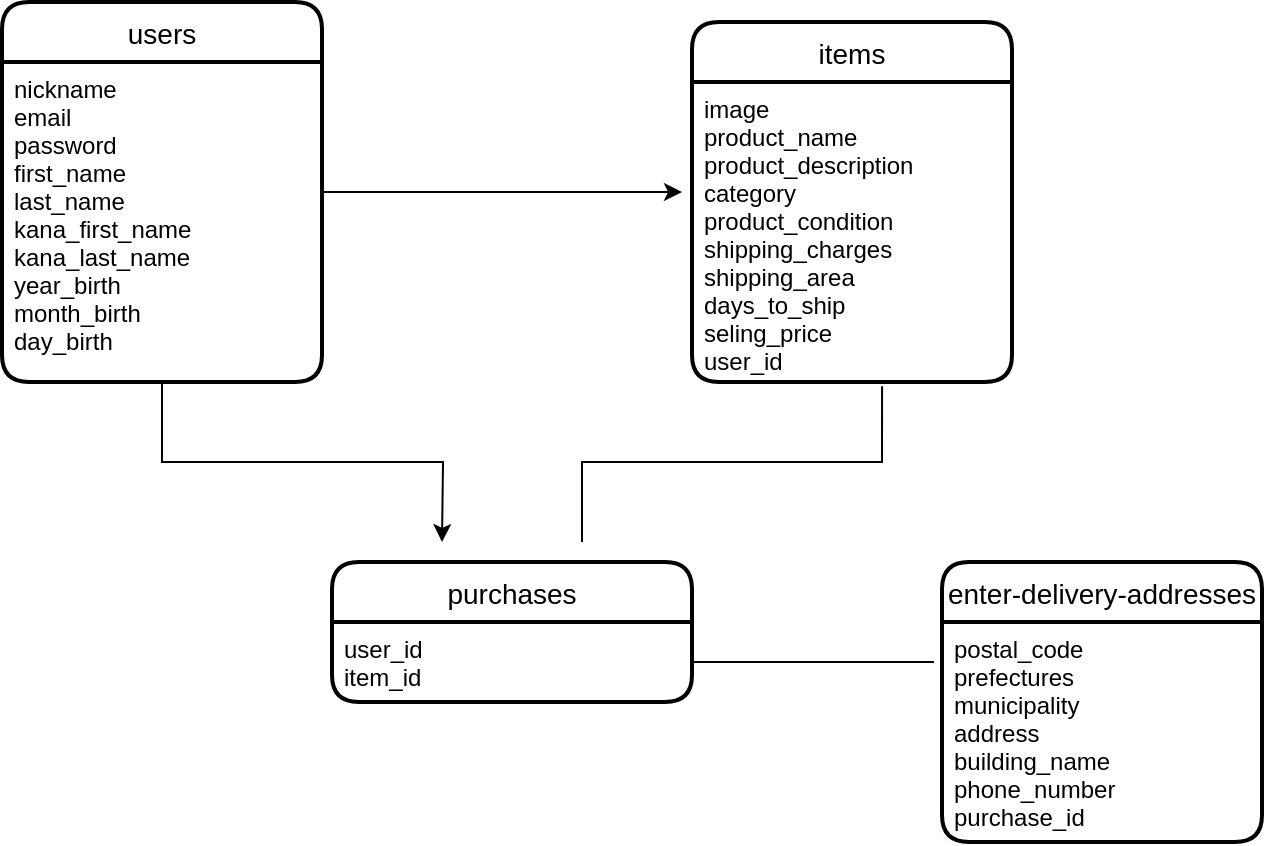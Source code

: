 <mxfile version="13.10.0" type="embed">
    <diagram id="V4T1f_IJsSfLqe7xtE0_" name="Page-1">
        <mxGraphModel dx="728" dy="680" grid="1" gridSize="10" guides="1" tooltips="1" connect="1" arrows="1" fold="1" page="1" pageScale="1" pageWidth="850" pageHeight="1100" math="0" shadow="0">
            <root>
                <mxCell id="0"/>
                <mxCell id="1" parent="0"/>
                <mxCell id="101" value="" style="edgeStyle=orthogonalEdgeStyle;rounded=0;orthogonalLoop=1;jettySize=auto;html=1;fontFamily=Helvetica;" edge="1" parent="1" source="94">
                    <mxGeometry relative="1" as="geometry">
                        <mxPoint x="420" y="215" as="targetPoint"/>
                    </mxGeometry>
                </mxCell>
                <mxCell id="94" value="users" style="swimlane;childLayout=stackLayout;horizontal=1;startSize=30;horizontalStack=0;rounded=1;fontSize=14;fontStyle=0;strokeWidth=2;resizeParent=0;resizeLast=1;shadow=0;dashed=0;align=center;" vertex="1" parent="1">
                    <mxGeometry x="80" y="120" width="160" height="190" as="geometry"/>
                </mxCell>
                <mxCell id="95" value="nickname&#10;email&#10;password&#10;first_name&#10;last_name&#10;kana_first_name&#10;kana_last_name&#10;year_birth&#10;month_birth&#10;day_birth" style="align=left;strokeColor=none;fillColor=none;spacingLeft=4;fontSize=12;verticalAlign=top;resizable=0;rotatable=0;part=1;" vertex="1" parent="94">
                    <mxGeometry y="30" width="160" height="160" as="geometry"/>
                </mxCell>
                <mxCell id="96" value="items" style="swimlane;childLayout=stackLayout;horizontal=1;startSize=30;horizontalStack=0;rounded=1;fontSize=14;fontStyle=0;strokeWidth=2;resizeParent=0;resizeLast=1;shadow=0;dashed=0;align=center;" vertex="1" parent="1">
                    <mxGeometry x="425" y="130" width="160" height="180" as="geometry"/>
                </mxCell>
                <mxCell id="97" value="image&#10;product_name&#10;product_description&#10;category&#10;product_condition&#10;shipping_charges&#10;shipping_area&#10;days_to_ship&#10;seling_price&#10;user_id" style="align=left;strokeColor=none;fillColor=none;spacingLeft=4;fontSize=12;verticalAlign=top;resizable=0;rotatable=0;part=1;" vertex="1" parent="96">
                    <mxGeometry y="30" width="160" height="150" as="geometry"/>
                </mxCell>
                <mxCell id="118" style="edgeStyle=orthogonalEdgeStyle;rounded=0;orthogonalLoop=1;jettySize=auto;html=1;exitX=0.5;exitY=1;exitDx=0;exitDy=0;fontFamily=Helvetica;" edge="1" parent="96" source="97" target="97">
                    <mxGeometry relative="1" as="geometry">
                        <mxPoint x="80" y="200" as="targetPoint"/>
                    </mxGeometry>
                </mxCell>
                <mxCell id="102" value="purchases" style="swimlane;childLayout=stackLayout;horizontal=1;startSize=30;horizontalStack=0;rounded=1;fontSize=14;fontStyle=0;strokeWidth=2;resizeParent=0;resizeLast=1;shadow=0;dashed=0;align=center;" vertex="1" parent="1">
                    <mxGeometry x="245" y="400" width="180" height="70" as="geometry"/>
                </mxCell>
                <mxCell id="103" value="user_id&#10;item_id" style="align=left;strokeColor=none;fillColor=none;spacingLeft=4;fontSize=12;verticalAlign=top;resizable=0;rotatable=0;part=1;" vertex="1" parent="102">
                    <mxGeometry y="30" width="180" height="40" as="geometry"/>
                </mxCell>
                <mxCell id="104" style="edgeStyle=orthogonalEdgeStyle;rounded=0;orthogonalLoop=1;jettySize=auto;html=1;exitX=0.5;exitY=1;exitDx=0;exitDy=0;fontFamily=Helvetica;" edge="1" parent="1" source="95">
                    <mxGeometry relative="1" as="geometry">
                        <mxPoint x="300" y="390" as="targetPoint"/>
                    </mxGeometry>
                </mxCell>
                <mxCell id="113" value="" style="endArrow=none;html=1;rounded=0;fontFamily=Helvetica;entryX=0.594;entryY=1.014;entryDx=0;entryDy=0;entryPerimeter=0;" edge="1" parent="1" target="97">
                    <mxGeometry relative="1" as="geometry">
                        <mxPoint x="370" y="390" as="sourcePoint"/>
                        <mxPoint x="520" y="300" as="targetPoint"/>
                        <Array as="points">
                            <mxPoint x="370" y="360"/>
                            <mxPoint x="370" y="350"/>
                            <mxPoint x="520" y="350"/>
                        </Array>
                    </mxGeometry>
                </mxCell>
                <mxCell id="114" value="enter-delivery-addresses" style="swimlane;childLayout=stackLayout;horizontal=1;startSize=30;horizontalStack=0;rounded=1;fontSize=14;fontStyle=0;strokeWidth=2;resizeParent=0;resizeLast=1;shadow=0;dashed=0;align=center;" vertex="1" parent="1">
                    <mxGeometry x="550" y="400" width="160" height="140" as="geometry"/>
                </mxCell>
                <mxCell id="115" value="postal_code&#10;prefectures&#10;municipality&#10;address&#10;building_name&#10;phone_number&#10;purchase_id  " style="align=left;strokeColor=none;fillColor=none;spacingLeft=4;fontSize=12;verticalAlign=top;resizable=0;rotatable=0;part=1;" vertex="1" parent="114">
                    <mxGeometry y="30" width="160" height="110" as="geometry"/>
                </mxCell>
                <mxCell id="116" value="" style="endArrow=none;html=1;rounded=0;fontFamily=Helvetica;exitX=1;exitY=0.5;exitDx=0;exitDy=0;entryX=-0.025;entryY=0.182;entryDx=0;entryDy=0;entryPerimeter=0;" edge="1" parent="1" source="103" target="115">
                    <mxGeometry relative="1" as="geometry">
                        <mxPoint x="370" y="460" as="sourcePoint"/>
                        <mxPoint x="530" y="460" as="targetPoint"/>
                    </mxGeometry>
                </mxCell>
            </root>
        </mxGraphModel>
    </diagram>
</mxfile>